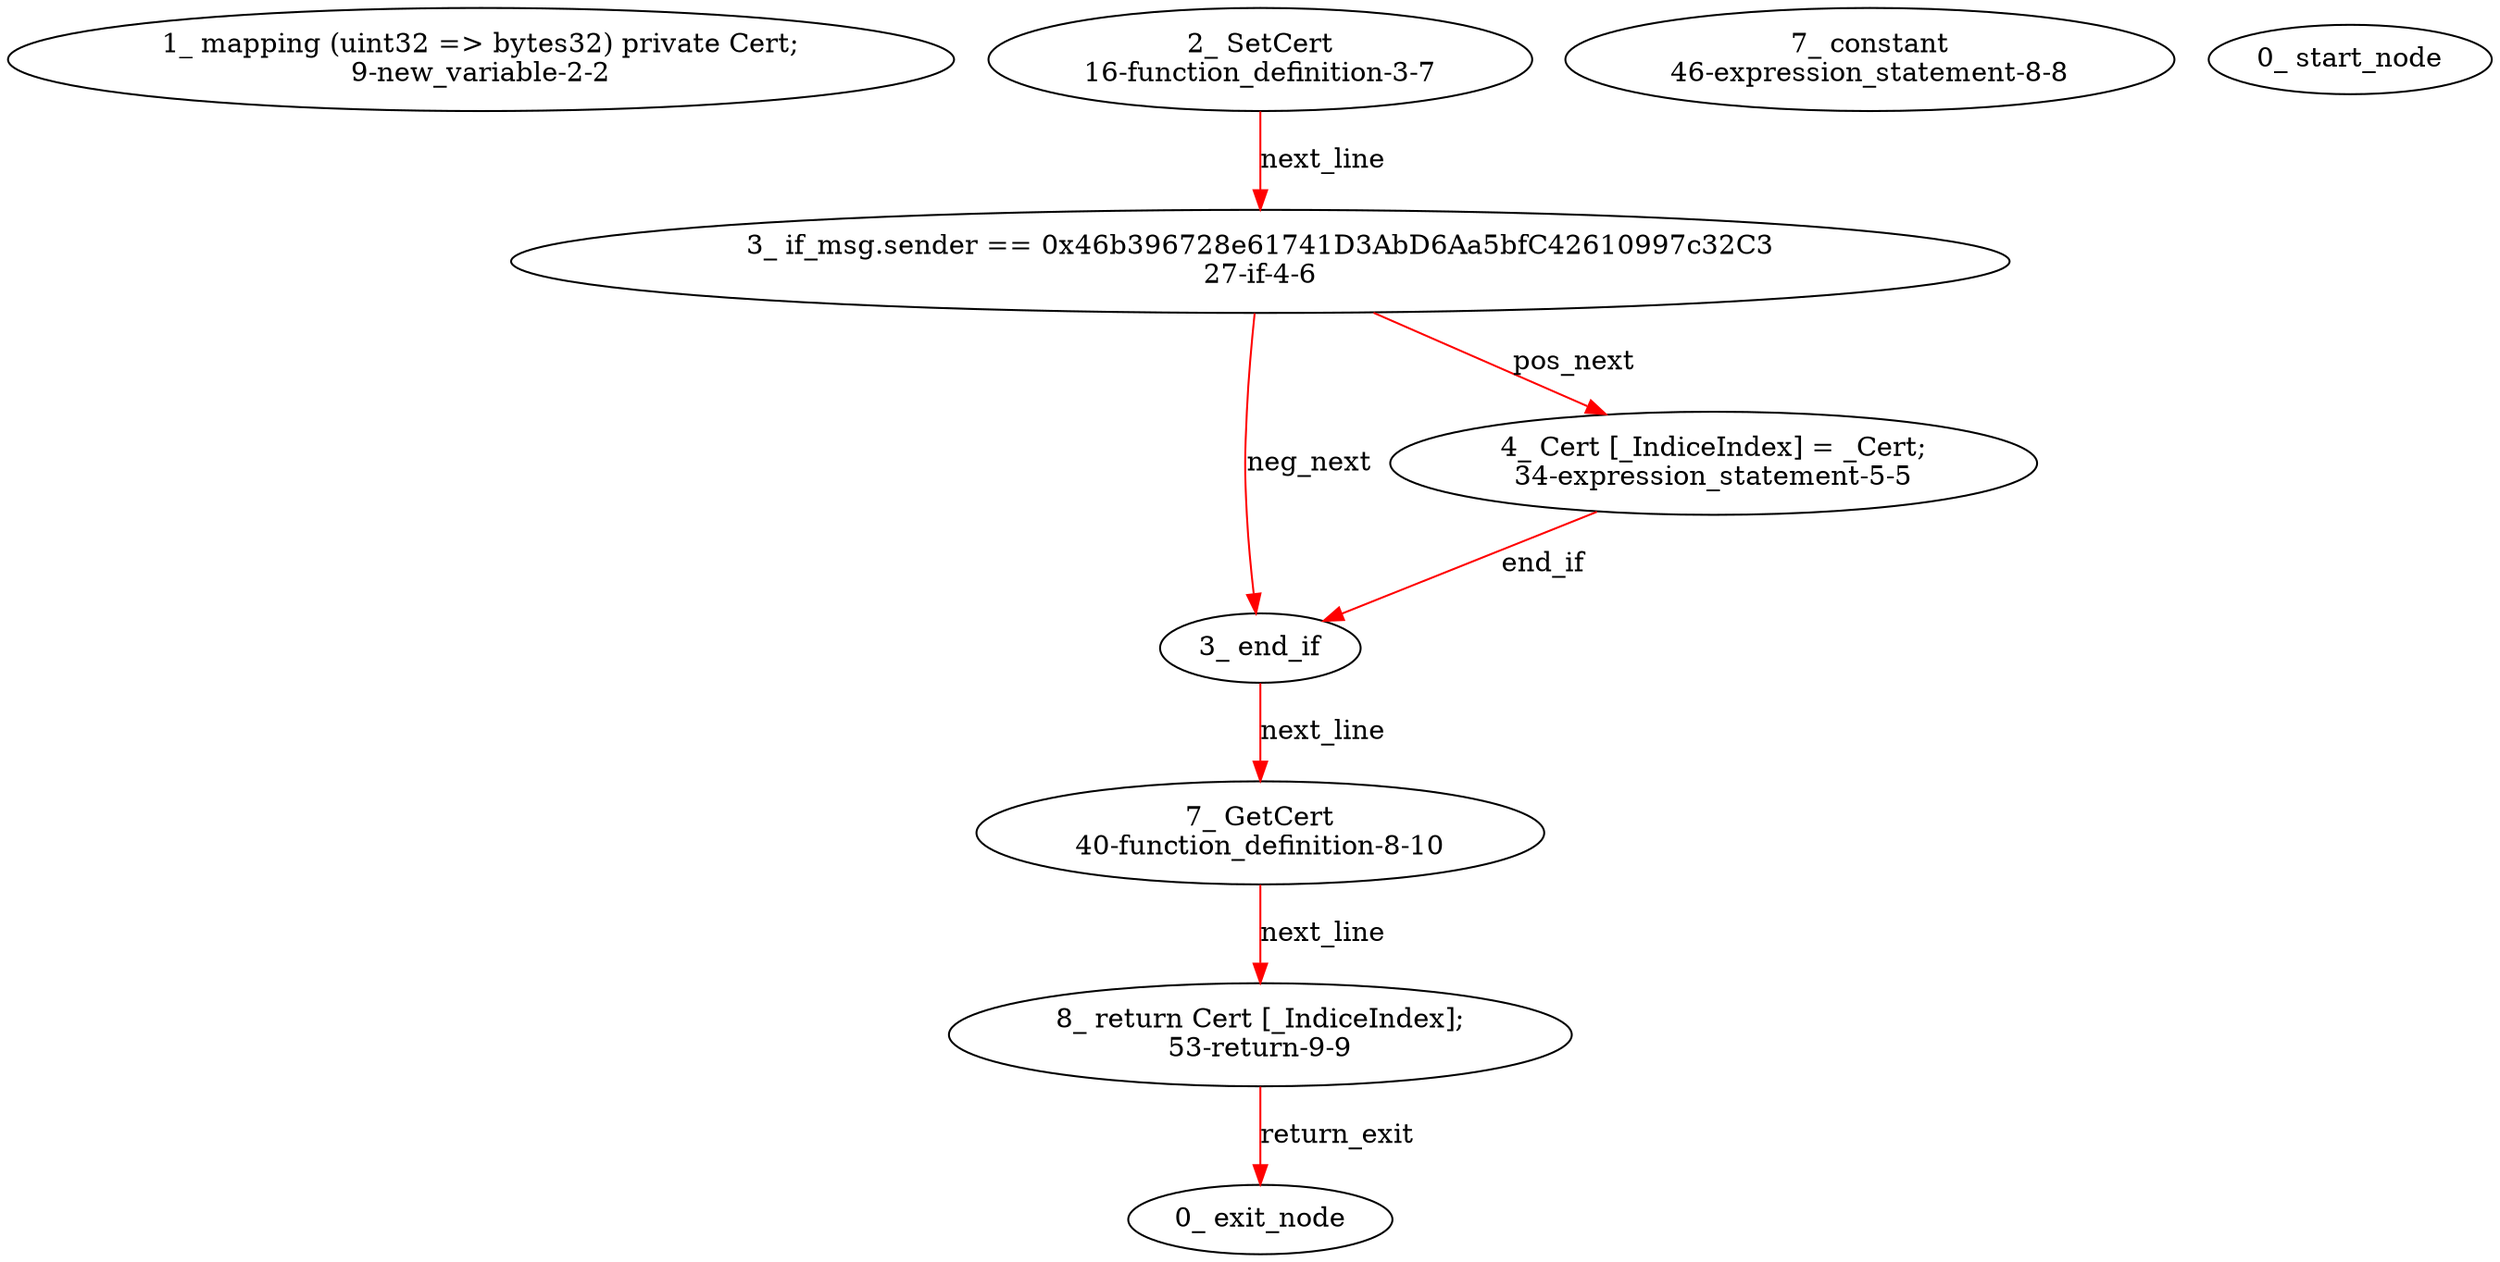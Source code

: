 digraph  {
9 [label="1_ mapping (uint32 => bytes32) private Cert;\n9-new_variable-2-2", type_label=new_variable];
16 [label="2_ SetCert\n16-function_definition-3-7", type_label=function_definition];
27 [label="3_ if_msg.sender == 0x46b396728e61741D3AbD6Aa5bfC42610997c32C3\n27-if-4-6", type_label=if];
79 [label="3_ end_if", type_label=end_if];
34 [label="4_ Cert [_IndiceIndex] = _Cert;\n34-expression_statement-5-5", type_label=expression_statement];
40 [label="7_ GetCert\n40-function_definition-8-10", type_label=function_definition];
46 [label="7_ constant\n46-expression_statement-8-8", type_label=expression_statement];
53 [label="8_ return Cert [_IndiceIndex];\n53-return-9-9", type_label=return];
1 [label="0_ start_node", type_label=start];
2 [label="0_ exit_node", type_label=exit];
16 -> 27  [color=red, controlflow_type=next_line, edge_type=CFG_edge, key=0, label=next_line];
27 -> 34  [color=red, controlflow_type=pos_next, edge_type=CFG_edge, key=0, label=pos_next];
27 -> 79  [color=red, controlflow_type=neg_next, edge_type=CFG_edge, key=0, label=neg_next];
79 -> 40  [color=red, controlflow_type=next_line, edge_type=CFG_edge, key=0, label=next_line];
34 -> 79  [color=red, controlflow_type=end_if, edge_type=CFG_edge, key=0, label=end_if];
40 -> 53  [color=red, controlflow_type=next_line, edge_type=CFG_edge, key=0, label=next_line];
53 -> 2  [color=red, controlflow_type=return_exit, edge_type=CFG_edge, key=0, label=return_exit];
}
